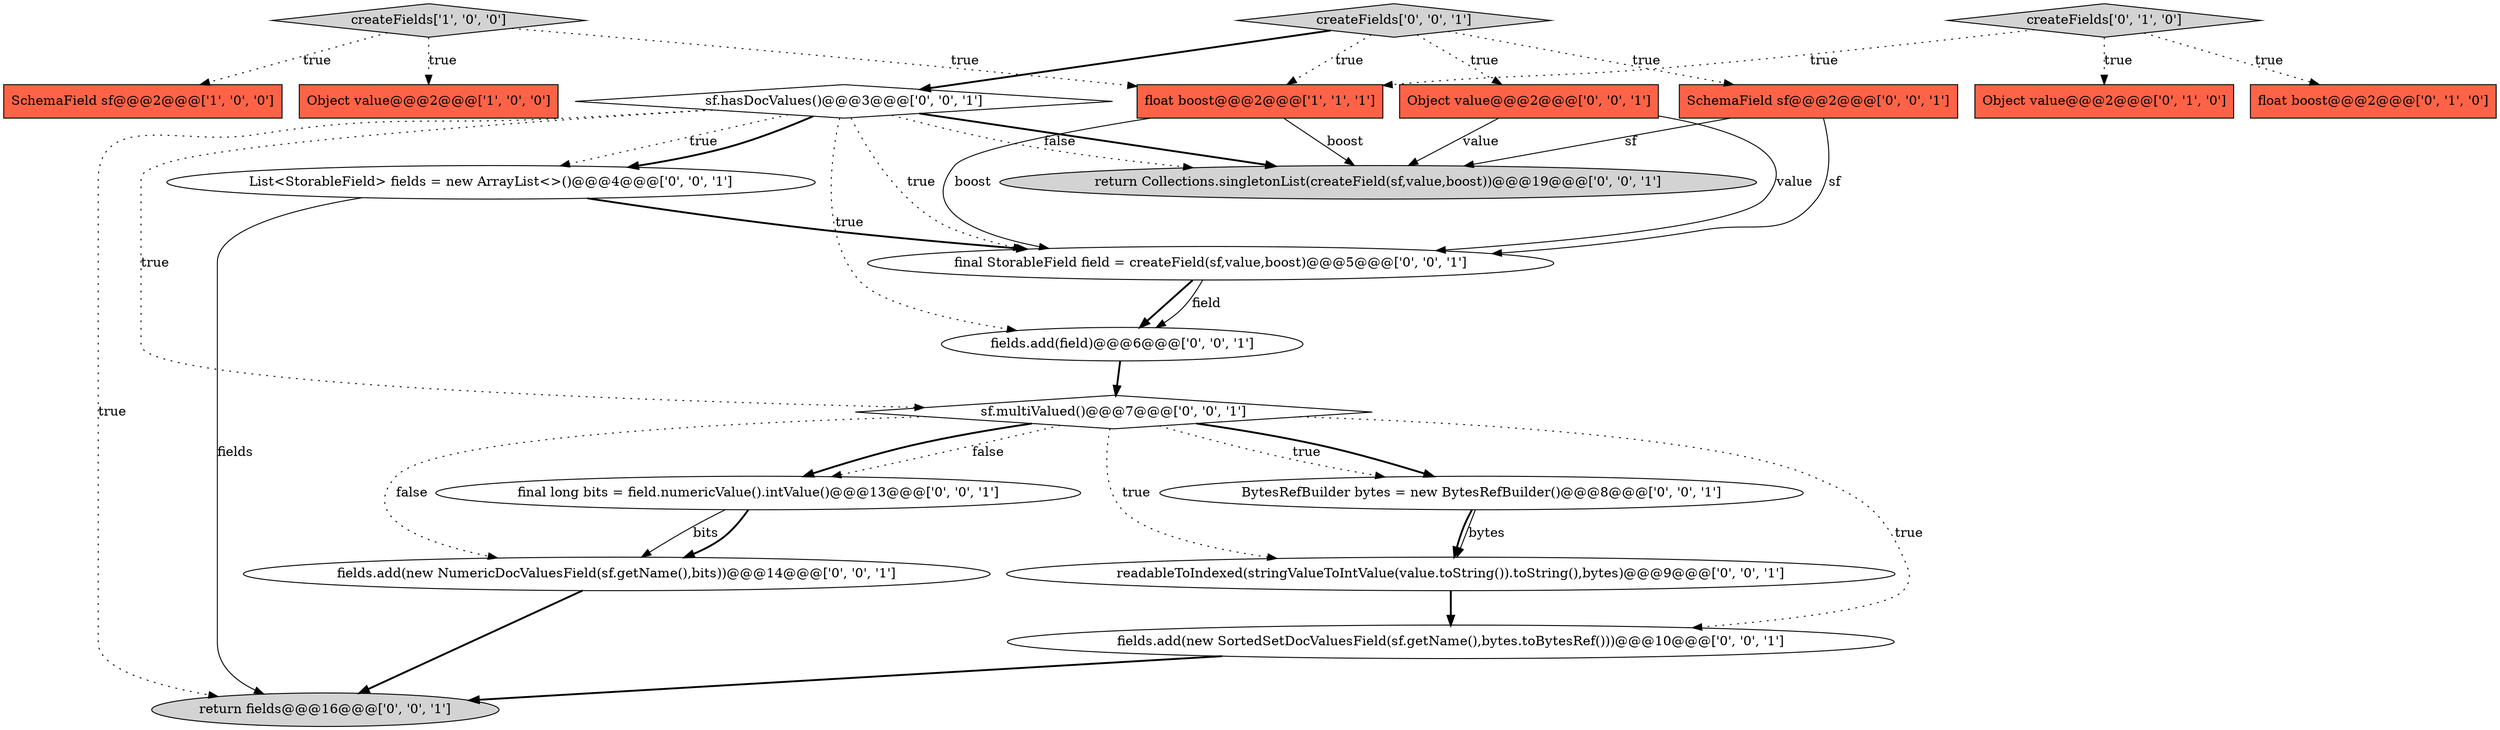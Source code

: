 digraph {
0 [style = filled, label = "Object value@@@2@@@['1', '0', '0']", fillcolor = tomato, shape = box image = "AAA0AAABBB1BBB"];
19 [style = filled, label = "fields.add(new NumericDocValuesField(sf.getName(),bits))@@@14@@@['0', '0', '1']", fillcolor = white, shape = ellipse image = "AAA0AAABBB3BBB"];
8 [style = filled, label = "BytesRefBuilder bytes = new BytesRefBuilder()@@@8@@@['0', '0', '1']", fillcolor = white, shape = ellipse image = "AAA0AAABBB3BBB"];
18 [style = filled, label = "createFields['0', '0', '1']", fillcolor = lightgray, shape = diamond image = "AAA0AAABBB3BBB"];
16 [style = filled, label = "return fields@@@16@@@['0', '0', '1']", fillcolor = lightgray, shape = ellipse image = "AAA0AAABBB3BBB"];
9 [style = filled, label = "sf.hasDocValues()@@@3@@@['0', '0', '1']", fillcolor = white, shape = diamond image = "AAA0AAABBB3BBB"];
21 [style = filled, label = "fields.add(field)@@@6@@@['0', '0', '1']", fillcolor = white, shape = ellipse image = "AAA0AAABBB3BBB"];
1 [style = filled, label = "createFields['1', '0', '0']", fillcolor = lightgray, shape = diamond image = "AAA0AAABBB1BBB"];
20 [style = filled, label = "fields.add(new SortedSetDocValuesField(sf.getName(),bytes.toBytesRef()))@@@10@@@['0', '0', '1']", fillcolor = white, shape = ellipse image = "AAA0AAABBB3BBB"];
17 [style = filled, label = "List<StorableField> fields = new ArrayList<>()@@@4@@@['0', '0', '1']", fillcolor = white, shape = ellipse image = "AAA0AAABBB3BBB"];
5 [style = filled, label = "Object value@@@2@@@['0', '1', '0']", fillcolor = tomato, shape = box image = "AAA0AAABBB2BBB"];
15 [style = filled, label = "sf.multiValued()@@@7@@@['0', '0', '1']", fillcolor = white, shape = diamond image = "AAA0AAABBB3BBB"];
10 [style = filled, label = "final long bits = field.numericValue().intValue()@@@13@@@['0', '0', '1']", fillcolor = white, shape = ellipse image = "AAA0AAABBB3BBB"];
12 [style = filled, label = "SchemaField sf@@@2@@@['0', '0', '1']", fillcolor = tomato, shape = box image = "AAA0AAABBB3BBB"];
7 [style = filled, label = "readableToIndexed(stringValueToIntValue(value.toString()).toString(),bytes)@@@9@@@['0', '0', '1']", fillcolor = white, shape = ellipse image = "AAA0AAABBB3BBB"];
4 [style = filled, label = "createFields['0', '1', '0']", fillcolor = lightgray, shape = diamond image = "AAA0AAABBB2BBB"];
13 [style = filled, label = "final StorableField field = createField(sf,value,boost)@@@5@@@['0', '0', '1']", fillcolor = white, shape = ellipse image = "AAA0AAABBB3BBB"];
6 [style = filled, label = "float boost@@@2@@@['0', '1', '0']", fillcolor = tomato, shape = box image = "AAA0AAABBB2BBB"];
11 [style = filled, label = "return Collections.singletonList(createField(sf,value,boost))@@@19@@@['0', '0', '1']", fillcolor = lightgray, shape = ellipse image = "AAA0AAABBB3BBB"];
14 [style = filled, label = "Object value@@@2@@@['0', '0', '1']", fillcolor = tomato, shape = box image = "AAA0AAABBB3BBB"];
2 [style = filled, label = "SchemaField sf@@@2@@@['1', '0', '0']", fillcolor = tomato, shape = box image = "AAA0AAABBB1BBB"];
3 [style = filled, label = "float boost@@@2@@@['1', '1', '1']", fillcolor = tomato, shape = box image = "AAA0AAABBB1BBB"];
18->3 [style = dotted, label="true"];
9->11 [style = bold, label=""];
4->3 [style = dotted, label="true"];
21->15 [style = bold, label=""];
20->16 [style = bold, label=""];
14->13 [style = solid, label="value"];
13->21 [style = bold, label=""];
1->0 [style = dotted, label="true"];
9->13 [style = dotted, label="true"];
7->20 [style = bold, label=""];
10->19 [style = solid, label="bits"];
18->12 [style = dotted, label="true"];
9->17 [style = dotted, label="true"];
9->21 [style = dotted, label="true"];
12->13 [style = solid, label="sf"];
15->10 [style = dotted, label="false"];
18->14 [style = dotted, label="true"];
10->19 [style = bold, label=""];
19->16 [style = bold, label=""];
15->8 [style = dotted, label="true"];
18->9 [style = bold, label=""];
1->3 [style = dotted, label="true"];
3->13 [style = solid, label="boost"];
9->17 [style = bold, label=""];
17->13 [style = bold, label=""];
15->20 [style = dotted, label="true"];
9->16 [style = dotted, label="true"];
17->16 [style = solid, label="fields"];
4->5 [style = dotted, label="true"];
1->2 [style = dotted, label="true"];
8->7 [style = bold, label=""];
15->19 [style = dotted, label="false"];
13->21 [style = solid, label="field"];
15->7 [style = dotted, label="true"];
9->15 [style = dotted, label="true"];
3->11 [style = solid, label="boost"];
8->7 [style = solid, label="bytes"];
4->6 [style = dotted, label="true"];
15->8 [style = bold, label=""];
15->10 [style = bold, label=""];
12->11 [style = solid, label="sf"];
9->11 [style = dotted, label="false"];
14->11 [style = solid, label="value"];
}
